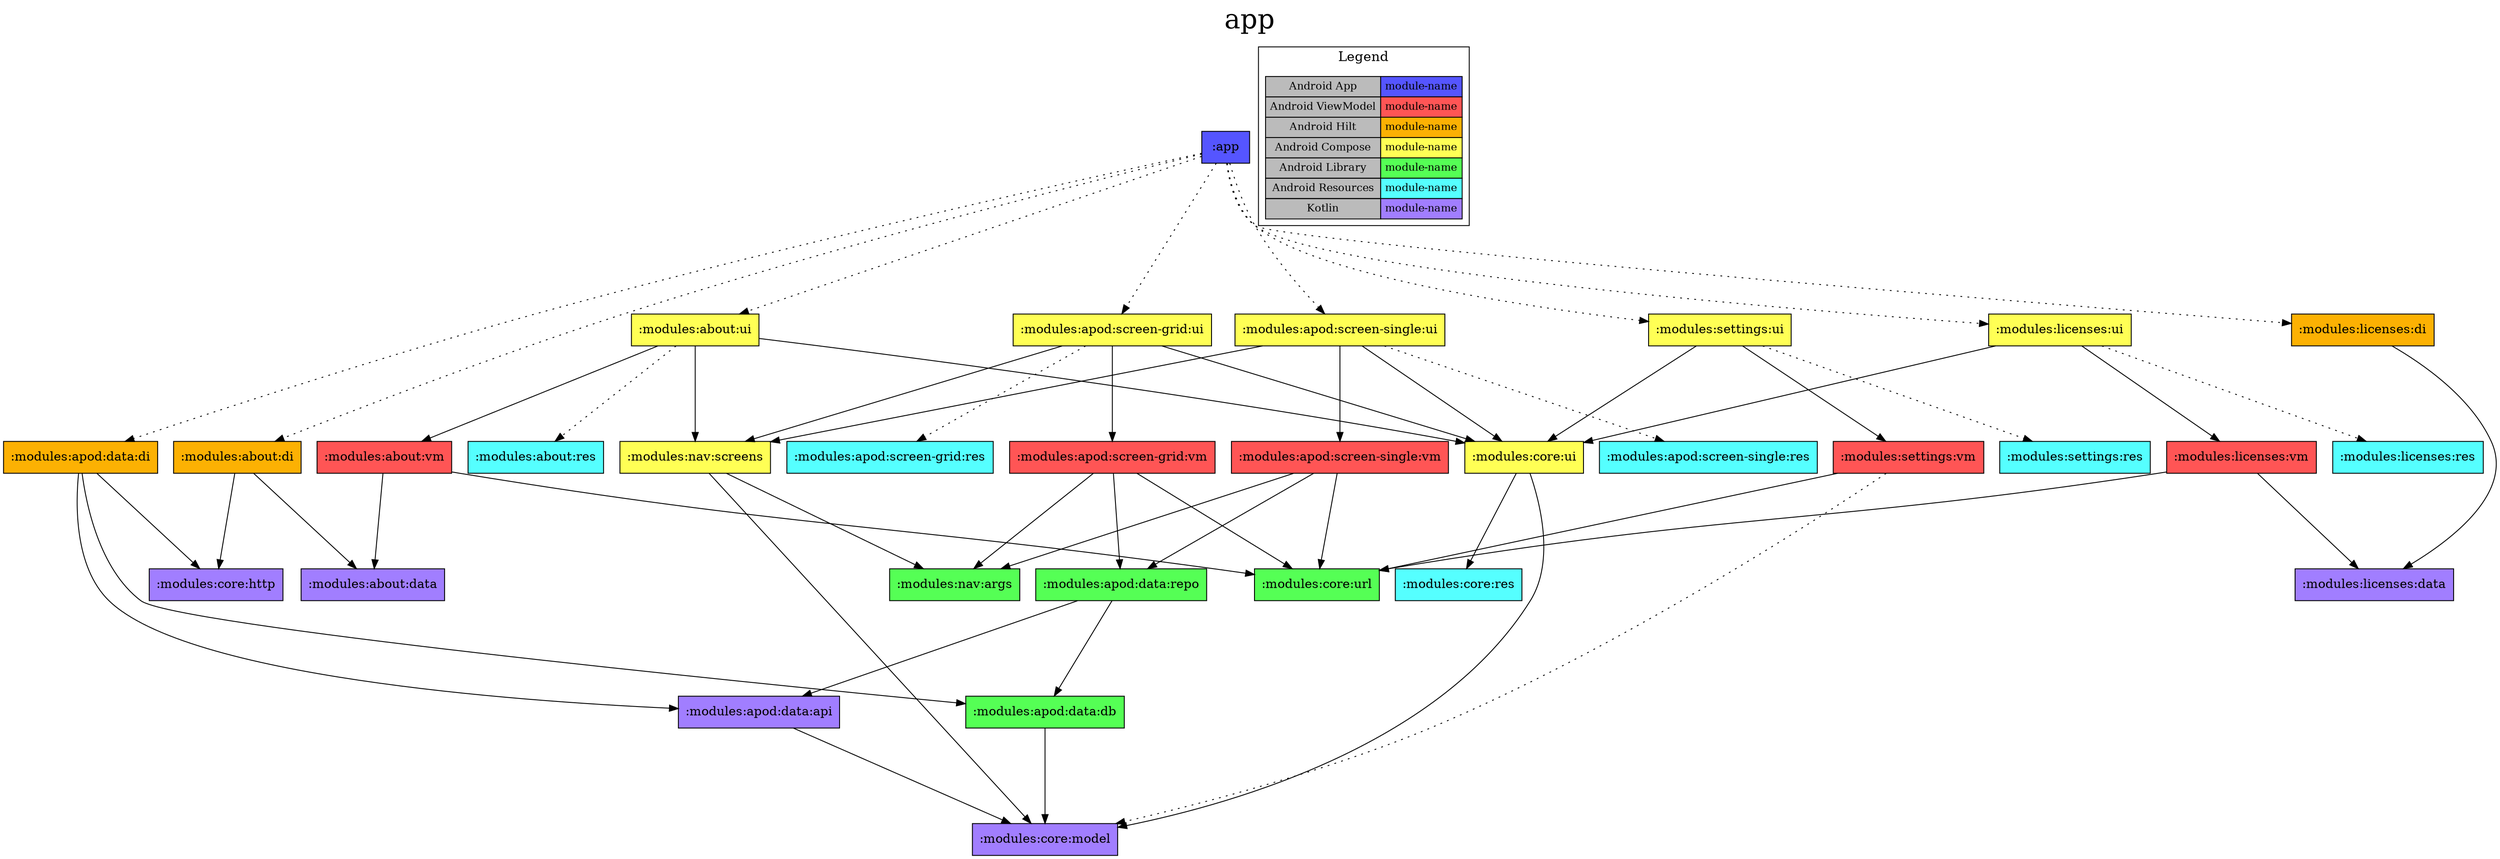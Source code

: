 digraph {
edge ["dir"="forward"]
graph ["dpi"="100","label"="app","labelloc"="t","fontsize"="30","ranksep"="1.5"]
node ["style"="filled"]
":app" ["shape"="box","fillcolor"="#5555FF"]
":modules:about:di" ["fillcolor"="#FCB103","shape"="box"]
":modules:about:data" ["fillcolor"="#A17EFF","shape"="box"]
":modules:core:http" ["fillcolor"="#A17EFF","shape"="box"]
":modules:about:ui" ["fillcolor"="#FFFF55","shape"="box"]
":modules:about:vm" ["fillcolor"="#FF5555","shape"="box"]
":modules:core:url" ["fillcolor"="#55FF55","shape"="box"]
":modules:core:ui" ["fillcolor"="#FFFF55","shape"="box"]
":modules:core:model" ["fillcolor"="#A17EFF","shape"="box"]
":modules:core:res" ["fillcolor"="#55FFFF","shape"="box"]
":modules:nav:screens" ["fillcolor"="#FFFF55","shape"="box"]
":modules:nav:args" ["fillcolor"="#55FF55","shape"="box"]
":modules:about:res" ["fillcolor"="#55FFFF","shape"="box"]
":modules:apod:data:di" ["fillcolor"="#FCB103","shape"="box"]
":modules:apod:data:api" ["fillcolor"="#A17EFF","shape"="box"]
":modules:apod:data:db" ["fillcolor"="#55FF55","shape"="box"]
":modules:apod:screen-grid:ui" ["fillcolor"="#FFFF55","shape"="box"]
":modules:apod:screen-grid:vm" ["fillcolor"="#FF5555","shape"="box"]
":modules:apod:data:repo" ["fillcolor"="#55FF55","shape"="box"]
":modules:apod:screen-grid:res" ["fillcolor"="#55FFFF","shape"="box"]
":modules:apod:screen-single:ui" ["fillcolor"="#FFFF55","shape"="box"]
":modules:apod:screen-single:vm" ["fillcolor"="#FF5555","shape"="box"]
":modules:apod:screen-single:res" ["fillcolor"="#55FFFF","shape"="box"]
":modules:licenses:di" ["fillcolor"="#FCB103","shape"="box"]
":modules:licenses:data" ["fillcolor"="#A17EFF","shape"="box"]
":modules:licenses:ui" ["fillcolor"="#FFFF55","shape"="box"]
":modules:licenses:vm" ["fillcolor"="#FF5555","shape"="box"]
":modules:licenses:res" ["fillcolor"="#55FFFF","shape"="box"]
":modules:settings:ui" ["fillcolor"="#FFFF55","shape"="box"]
":modules:settings:vm" ["fillcolor"="#FF5555","shape"="box"]
":modules:settings:res" ["fillcolor"="#55FFFF","shape"="box"]
{
edge ["dir"="none"]
graph ["rank"="same"]
":app"
}
subgraph "cluster_legend" {
edge ["dir"="none"]
graph ["label"="Legend","fontsize"="15"]
"Legend" ["style"="filled","fillcolor"="#bbbbbb","shape"="none","margin"="0","fontsize"="12","label"=<
<TABLE BORDER="0" CELLBORDER="1" CELLSPACING="0" CELLPADDING="4">
<TR><TD>Android App</TD><TD BGCOLOR="#5555FF">module-name</TD></TR>
<TR><TD>Android ViewModel</TD><TD BGCOLOR="#FF5555">module-name</TD></TR>
<TR><TD>Android Hilt</TD><TD BGCOLOR="#FCB103">module-name</TD></TR>
<TR><TD>Android Compose</TD><TD BGCOLOR="#FFFF55">module-name</TD></TR>
<TR><TD>Android Library</TD><TD BGCOLOR="#55FF55">module-name</TD></TR>
<TR><TD>Android Resources</TD><TD BGCOLOR="#55FFFF">module-name</TD></TR>
<TR><TD>Kotlin</TD><TD BGCOLOR="#A17EFF">module-name</TD></TR>
</TABLE>
>]
}
":app" -> ":modules:about:di" ["style"="dotted"]
":app" -> ":modules:about:ui" ["style"="dotted"]
":app" -> ":modules:apod:data:di" ["style"="dotted"]
":app" -> ":modules:apod:screen-grid:ui" ["style"="dotted"]
":app" -> ":modules:apod:screen-single:ui" ["style"="dotted"]
":app" -> ":modules:licenses:di" ["style"="dotted"]
":app" -> ":modules:licenses:ui" ["style"="dotted"]
":app" -> ":modules:settings:ui" ["style"="dotted"]
":modules:about:di" -> ":modules:about:data"
":modules:about:di" -> ":modules:core:http"
":modules:about:ui" -> ":modules:about:vm"
":modules:about:ui" -> ":modules:core:ui"
":modules:about:ui" -> ":modules:nav:screens"
":modules:about:ui" -> ":modules:about:res" ["style"="dotted"]
":modules:about:vm" -> ":modules:about:data"
":modules:about:vm" -> ":modules:core:url"
":modules:core:ui" -> ":modules:core:model"
":modules:core:ui" -> ":modules:core:res"
":modules:nav:screens" -> ":modules:nav:args"
":modules:nav:screens" -> ":modules:core:model"
":modules:apod:data:di" -> ":modules:apod:data:api"
":modules:apod:data:di" -> ":modules:apod:data:db"
":modules:apod:data:di" -> ":modules:core:http"
":modules:apod:data:api" -> ":modules:core:model"
":modules:apod:data:db" -> ":modules:core:model"
":modules:apod:screen-grid:ui" -> ":modules:apod:screen-grid:vm"
":modules:apod:screen-grid:ui" -> ":modules:core:ui"
":modules:apod:screen-grid:ui" -> ":modules:nav:screens"
":modules:apod:screen-grid:ui" -> ":modules:apod:screen-grid:res" ["style"="dotted"]
":modules:apod:screen-grid:vm" -> ":modules:apod:data:repo"
":modules:apod:screen-grid:vm" -> ":modules:core:url"
":modules:apod:screen-grid:vm" -> ":modules:nav:args"
":modules:apod:data:repo" -> ":modules:apod:data:api"
":modules:apod:data:repo" -> ":modules:apod:data:db"
":modules:apod:screen-single:ui" -> ":modules:apod:screen-single:vm"
":modules:apod:screen-single:ui" -> ":modules:core:ui"
":modules:apod:screen-single:ui" -> ":modules:nav:screens"
":modules:apod:screen-single:ui" -> ":modules:apod:screen-single:res" ["style"="dotted"]
":modules:apod:screen-single:vm" -> ":modules:apod:data:repo"
":modules:apod:screen-single:vm" -> ":modules:core:url"
":modules:apod:screen-single:vm" -> ":modules:nav:args"
":modules:licenses:di" -> ":modules:licenses:data"
":modules:licenses:ui" -> ":modules:core:ui"
":modules:licenses:ui" -> ":modules:licenses:vm"
":modules:licenses:ui" -> ":modules:licenses:res" ["style"="dotted"]
":modules:licenses:vm" -> ":modules:core:url"
":modules:licenses:vm" -> ":modules:licenses:data"
":modules:settings:ui" -> ":modules:core:ui"
":modules:settings:ui" -> ":modules:settings:vm"
":modules:settings:ui" -> ":modules:settings:res" ["style"="dotted"]
":modules:settings:vm" -> ":modules:core:url"
":modules:settings:vm" -> ":modules:core:model" ["style"="dotted"]
}